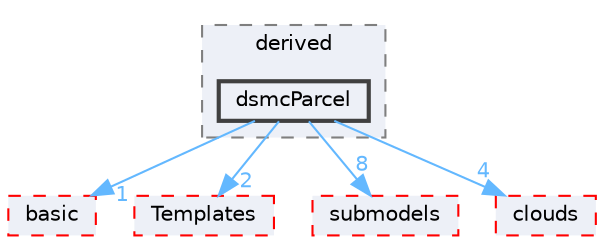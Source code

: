 digraph "src/lagrangian/DSMC/parcels/derived/dsmcParcel"
{
 // LATEX_PDF_SIZE
  bgcolor="transparent";
  edge [fontname=Helvetica,fontsize=10,labelfontname=Helvetica,labelfontsize=10];
  node [fontname=Helvetica,fontsize=10,shape=box,height=0.2,width=0.4];
  compound=true
  subgraph clusterdir_9b06a279594d8fc36c0da5a247738f32 {
    graph [ bgcolor="#edf0f7", pencolor="grey50", label="derived", fontname=Helvetica,fontsize=10 style="filled,dashed", URL="dir_9b06a279594d8fc36c0da5a247738f32.html",tooltip=""]
  dir_beaa7a13059321881390a42ab6d28970 [label="dsmcParcel", fillcolor="#edf0f7", color="grey25", style="filled,bold", URL="dir_beaa7a13059321881390a42ab6d28970.html",tooltip=""];
  }
  dir_584e0ab0901b4327f36f4285cac7f2f8 [label="basic", fillcolor="#edf0f7", color="red", style="filled,dashed", URL="dir_584e0ab0901b4327f36f4285cac7f2f8.html",tooltip=""];
  dir_9e9d7c75f0f40510bef4c9b3ed75740b [label="Templates", fillcolor="#edf0f7", color="red", style="filled,dashed", URL="dir_9e9d7c75f0f40510bef4c9b3ed75740b.html",tooltip=""];
  dir_aa5533d18bfe518db8350fc74caf402d [label="submodels", fillcolor="#edf0f7", color="red", style="filled,dashed", URL="dir_aa5533d18bfe518db8350fc74caf402d.html",tooltip=""];
  dir_de5f31afe365503963d19e52cad41751 [label="clouds", fillcolor="#edf0f7", color="red", style="filled,dashed", URL="dir_de5f31afe365503963d19e52cad41751.html",tooltip=""];
  dir_beaa7a13059321881390a42ab6d28970->dir_584e0ab0901b4327f36f4285cac7f2f8 [headlabel="1", labeldistance=1.5 headhref="dir_001061_000211.html" href="dir_001061_000211.html" color="steelblue1" fontcolor="steelblue1"];
  dir_beaa7a13059321881390a42ab6d28970->dir_9e9d7c75f0f40510bef4c9b3ed75740b [headlabel="2", labeldistance=1.5 headhref="dir_001061_003974.html" href="dir_001061_003974.html" color="steelblue1" fontcolor="steelblue1"];
  dir_beaa7a13059321881390a42ab6d28970->dir_aa5533d18bfe518db8350fc74caf402d [headlabel="8", labeldistance=1.5 headhref="dir_001061_003800.html" href="dir_001061_003800.html" color="steelblue1" fontcolor="steelblue1"];
  dir_beaa7a13059321881390a42ab6d28970->dir_de5f31afe365503963d19e52cad41751 [headlabel="4", labeldistance=1.5 headhref="dir_001061_000507.html" href="dir_001061_000507.html" color="steelblue1" fontcolor="steelblue1"];
}
